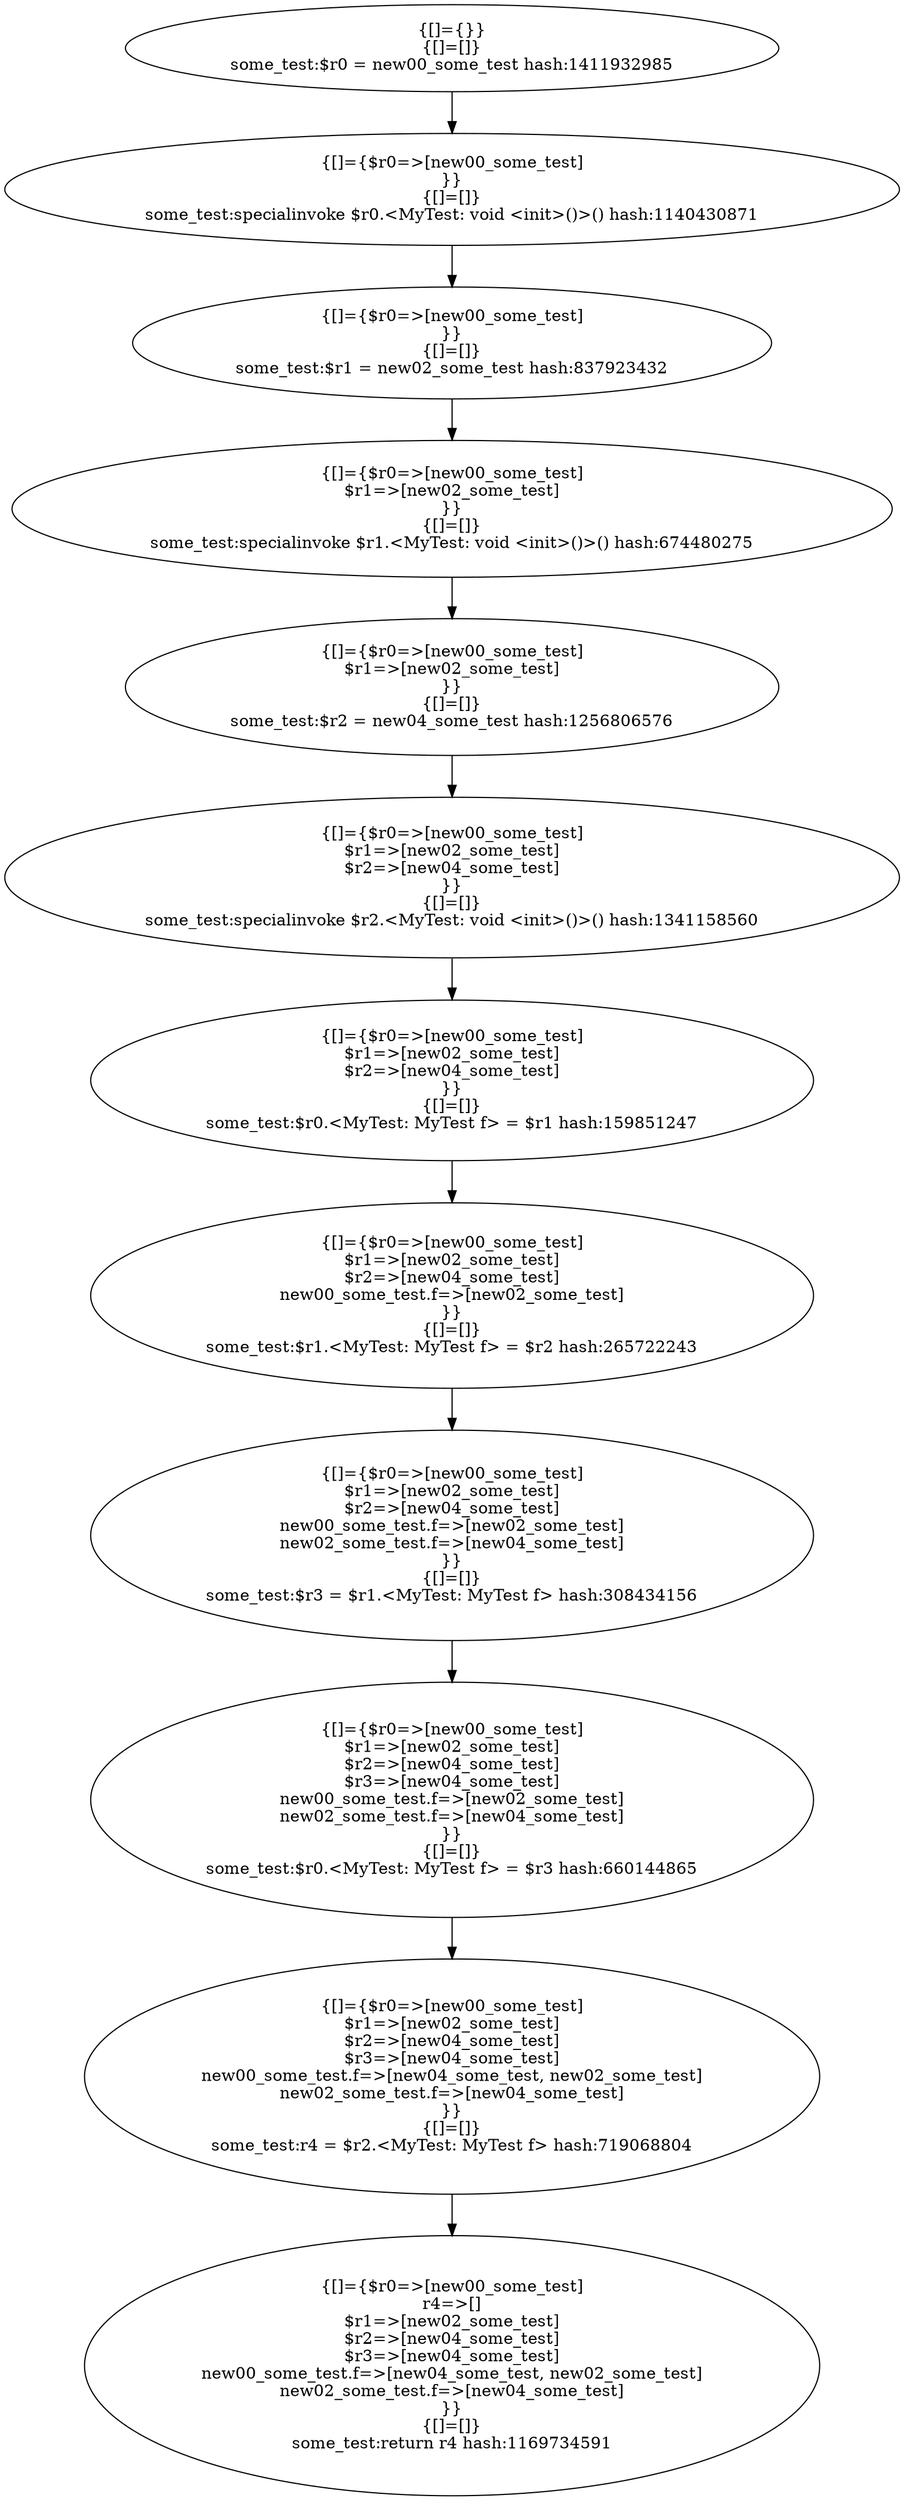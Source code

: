 digraph "./target2-mine/MyTest.some_test" {
    "{[]={}}
{[]=[]}
some_test:$r0 = new00_some_test hash:1411932985";
    "{[]={$r0=>[new00_some_test]
}}
{[]=[]}
some_test:specialinvoke $r0.<MyTest: void <init>()>() hash:1140430871";
    "{[]={$r0=>[new00_some_test]
}}
{[]=[]}
some_test:$r1 = new02_some_test hash:837923432";
    "{[]={$r0=>[new00_some_test]
$r1=>[new02_some_test]
}}
{[]=[]}
some_test:specialinvoke $r1.<MyTest: void <init>()>() hash:674480275";
    "{[]={$r0=>[new00_some_test]
$r1=>[new02_some_test]
}}
{[]=[]}
some_test:$r2 = new04_some_test hash:1256806576";
    "{[]={$r0=>[new00_some_test]
$r1=>[new02_some_test]
$r2=>[new04_some_test]
}}
{[]=[]}
some_test:specialinvoke $r2.<MyTest: void <init>()>() hash:1341158560";
    "{[]={$r0=>[new00_some_test]
$r1=>[new02_some_test]
$r2=>[new04_some_test]
}}
{[]=[]}
some_test:$r0.<MyTest: MyTest f> = $r1 hash:159851247";
    "{[]={$r0=>[new00_some_test]
$r1=>[new02_some_test]
$r2=>[new04_some_test]
new00_some_test.f=>[new02_some_test]
}}
{[]=[]}
some_test:$r1.<MyTest: MyTest f> = $r2 hash:265722243";
    "{[]={$r0=>[new00_some_test]
$r1=>[new02_some_test]
$r2=>[new04_some_test]
new00_some_test.f=>[new02_some_test]
new02_some_test.f=>[new04_some_test]
}}
{[]=[]}
some_test:$r3 = $r1.<MyTest: MyTest f> hash:308434156";
    "{[]={$r0=>[new00_some_test]
$r1=>[new02_some_test]
$r2=>[new04_some_test]
$r3=>[new04_some_test]
new00_some_test.f=>[new02_some_test]
new02_some_test.f=>[new04_some_test]
}}
{[]=[]}
some_test:$r0.<MyTest: MyTest f> = $r3 hash:660144865";
    "{[]={$r0=>[new00_some_test]
$r1=>[new02_some_test]
$r2=>[new04_some_test]
$r3=>[new04_some_test]
new00_some_test.f=>[new04_some_test, new02_some_test]
new02_some_test.f=>[new04_some_test]
}}
{[]=[]}
some_test:r4 = $r2.<MyTest: MyTest f> hash:719068804";
    "{[]={$r0=>[new00_some_test]
r4=>[]
$r1=>[new02_some_test]
$r2=>[new04_some_test]
$r3=>[new04_some_test]
new00_some_test.f=>[new04_some_test, new02_some_test]
new02_some_test.f=>[new04_some_test]
}}
{[]=[]}
some_test:return r4 hash:1169734591";
    "{[]={}}
{[]=[]}
some_test:$r0 = new00_some_test hash:1411932985"->"{[]={$r0=>[new00_some_test]
}}
{[]=[]}
some_test:specialinvoke $r0.<MyTest: void <init>()>() hash:1140430871";
    "{[]={$r0=>[new00_some_test]
}}
{[]=[]}
some_test:specialinvoke $r0.<MyTest: void <init>()>() hash:1140430871"->"{[]={$r0=>[new00_some_test]
}}
{[]=[]}
some_test:$r1 = new02_some_test hash:837923432";
    "{[]={$r0=>[new00_some_test]
}}
{[]=[]}
some_test:$r1 = new02_some_test hash:837923432"->"{[]={$r0=>[new00_some_test]
$r1=>[new02_some_test]
}}
{[]=[]}
some_test:specialinvoke $r1.<MyTest: void <init>()>() hash:674480275";
    "{[]={$r0=>[new00_some_test]
$r1=>[new02_some_test]
}}
{[]=[]}
some_test:specialinvoke $r1.<MyTest: void <init>()>() hash:674480275"->"{[]={$r0=>[new00_some_test]
$r1=>[new02_some_test]
}}
{[]=[]}
some_test:$r2 = new04_some_test hash:1256806576";
    "{[]={$r0=>[new00_some_test]
$r1=>[new02_some_test]
}}
{[]=[]}
some_test:$r2 = new04_some_test hash:1256806576"->"{[]={$r0=>[new00_some_test]
$r1=>[new02_some_test]
$r2=>[new04_some_test]
}}
{[]=[]}
some_test:specialinvoke $r2.<MyTest: void <init>()>() hash:1341158560";
    "{[]={$r0=>[new00_some_test]
$r1=>[new02_some_test]
$r2=>[new04_some_test]
}}
{[]=[]}
some_test:specialinvoke $r2.<MyTest: void <init>()>() hash:1341158560"->"{[]={$r0=>[new00_some_test]
$r1=>[new02_some_test]
$r2=>[new04_some_test]
}}
{[]=[]}
some_test:$r0.<MyTest: MyTest f> = $r1 hash:159851247";
    "{[]={$r0=>[new00_some_test]
$r1=>[new02_some_test]
$r2=>[new04_some_test]
}}
{[]=[]}
some_test:$r0.<MyTest: MyTest f> = $r1 hash:159851247"->"{[]={$r0=>[new00_some_test]
$r1=>[new02_some_test]
$r2=>[new04_some_test]
new00_some_test.f=>[new02_some_test]
}}
{[]=[]}
some_test:$r1.<MyTest: MyTest f> = $r2 hash:265722243";
    "{[]={$r0=>[new00_some_test]
$r1=>[new02_some_test]
$r2=>[new04_some_test]
new00_some_test.f=>[new02_some_test]
}}
{[]=[]}
some_test:$r1.<MyTest: MyTest f> = $r2 hash:265722243"->"{[]={$r0=>[new00_some_test]
$r1=>[new02_some_test]
$r2=>[new04_some_test]
new00_some_test.f=>[new02_some_test]
new02_some_test.f=>[new04_some_test]
}}
{[]=[]}
some_test:$r3 = $r1.<MyTest: MyTest f> hash:308434156";
    "{[]={$r0=>[new00_some_test]
$r1=>[new02_some_test]
$r2=>[new04_some_test]
new00_some_test.f=>[new02_some_test]
new02_some_test.f=>[new04_some_test]
}}
{[]=[]}
some_test:$r3 = $r1.<MyTest: MyTest f> hash:308434156"->"{[]={$r0=>[new00_some_test]
$r1=>[new02_some_test]
$r2=>[new04_some_test]
$r3=>[new04_some_test]
new00_some_test.f=>[new02_some_test]
new02_some_test.f=>[new04_some_test]
}}
{[]=[]}
some_test:$r0.<MyTest: MyTest f> = $r3 hash:660144865";
    "{[]={$r0=>[new00_some_test]
$r1=>[new02_some_test]
$r2=>[new04_some_test]
$r3=>[new04_some_test]
new00_some_test.f=>[new02_some_test]
new02_some_test.f=>[new04_some_test]
}}
{[]=[]}
some_test:$r0.<MyTest: MyTest f> = $r3 hash:660144865"->"{[]={$r0=>[new00_some_test]
$r1=>[new02_some_test]
$r2=>[new04_some_test]
$r3=>[new04_some_test]
new00_some_test.f=>[new04_some_test, new02_some_test]
new02_some_test.f=>[new04_some_test]
}}
{[]=[]}
some_test:r4 = $r2.<MyTest: MyTest f> hash:719068804";
    "{[]={$r0=>[new00_some_test]
$r1=>[new02_some_test]
$r2=>[new04_some_test]
$r3=>[new04_some_test]
new00_some_test.f=>[new04_some_test, new02_some_test]
new02_some_test.f=>[new04_some_test]
}}
{[]=[]}
some_test:r4 = $r2.<MyTest: MyTest f> hash:719068804"->"{[]={$r0=>[new00_some_test]
r4=>[]
$r1=>[new02_some_test]
$r2=>[new04_some_test]
$r3=>[new04_some_test]
new00_some_test.f=>[new04_some_test, new02_some_test]
new02_some_test.f=>[new04_some_test]
}}
{[]=[]}
some_test:return r4 hash:1169734591";
}

